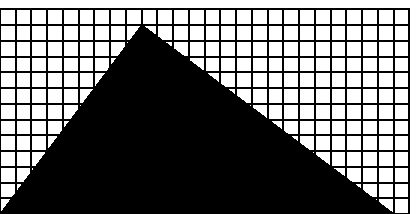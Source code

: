 beginfig(0)

z1=origin;
z2=(5cm, 0);
z3=(9/5*cm, 12/5*cm);

fill z1--z2--z3--cycle;

for j:=-.2cm step .2cm until 2.7cm:
	draw (-.2cm, j)--(5.2cm, j) withpen tinypen withcolor .25orange;
endfor
for i:=-.2cm step .2cm until 5.3cm:
	draw (i, -.2cm)--(i, 2.6cm) withpen tinypen withcolor .25orange;
endfor

endfig
